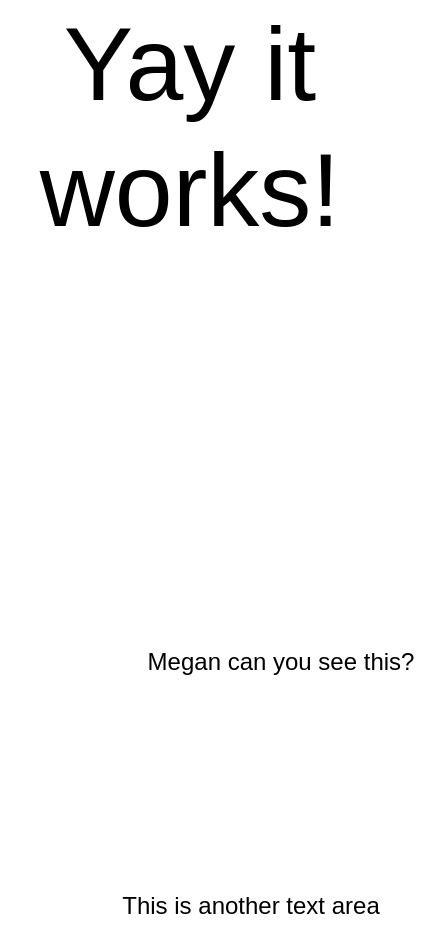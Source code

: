 <mxfile version="22.0.8" type="github">
  <diagram name="Page-1" id="XYrzflARZwRtqfOlGOkY">
    <mxGraphModel dx="2954" dy="1129" grid="1" gridSize="10" guides="1" tooltips="1" connect="1" arrows="1" fold="1" page="1" pageScale="1" pageWidth="850" pageHeight="1100" math="0" shadow="0">
      <root>
        <mxCell id="0" />
        <mxCell id="1" parent="0" />
        <mxCell id="wjIhLSY2ujiyflDLGEPN-2" value="Yay it works!" style="text;html=1;strokeColor=none;fillColor=none;align=center;verticalAlign=middle;whiteSpace=wrap;rounded=0;fontSize=52;" parent="1" vertex="1">
          <mxGeometry x="300" y="200" width="190" height="90" as="geometry" />
        </mxCell>
        <mxCell id="1m3Sc8ZatSc5RbQgVQ5o-1" value="&lt;div&gt;Megan can you see this?&lt;/div&gt;" style="text;html=1;align=center;verticalAlign=middle;resizable=0;points=[];autosize=1;strokeColor=none;fillColor=none;" parent="1" vertex="1">
          <mxGeometry x="360" y="498" width="160" height="30" as="geometry" />
        </mxCell>
        <mxCell id="FlHK2cGMsPyCp6eRY9bR-1" value="&lt;div&gt;This is another text area&lt;br&gt;&lt;/div&gt;" style="text;html=1;align=center;verticalAlign=middle;resizable=0;points=[];autosize=1;strokeColor=none;fillColor=none;" vertex="1" parent="1">
          <mxGeometry x="350" y="620" width="150" height="30" as="geometry" />
        </mxCell>
      </root>
    </mxGraphModel>
  </diagram>
</mxfile>

